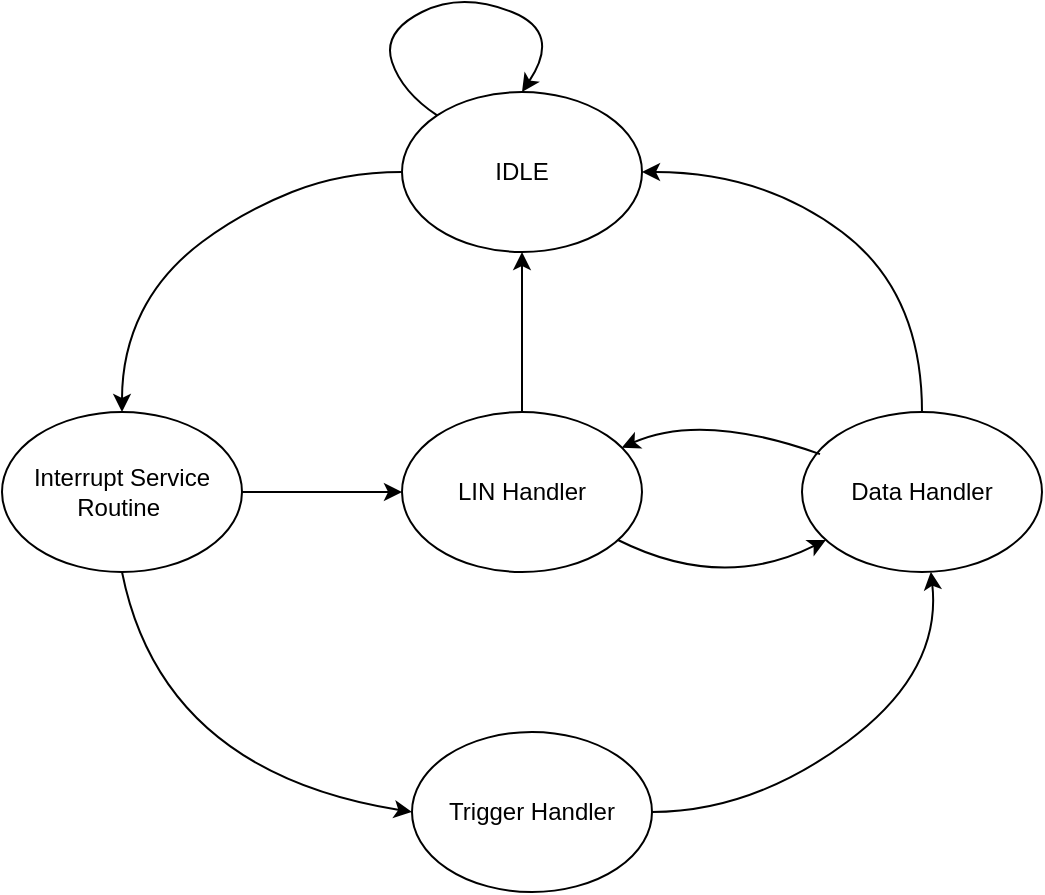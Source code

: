 <mxfile version="21.3.4" type="onedrive">
  <diagram name="Page-1" id="dCpr83XrUGZV8dNtjmbN">
    <mxGraphModel grid="1" page="1" gridSize="10" guides="1" tooltips="1" connect="1" arrows="1" fold="1" pageScale="1" pageWidth="850" pageHeight="1100" math="0" shadow="0">
      <root>
        <mxCell id="0" />
        <mxCell id="1" parent="0" />
        <mxCell id="WQpViB29ZxAoq2dtifOn-1" value="IDLE" style="ellipse;whiteSpace=wrap;html=1;" vertex="1" parent="1">
          <mxGeometry x="360" y="160" width="120" height="80" as="geometry" />
        </mxCell>
        <mxCell id="WQpViB29ZxAoq2dtifOn-27" style="edgeStyle=orthogonalEdgeStyle;rounded=0;orthogonalLoop=1;jettySize=auto;html=1;" edge="1" parent="1" source="WQpViB29ZxAoq2dtifOn-2" target="WQpViB29ZxAoq2dtifOn-1">
          <mxGeometry relative="1" as="geometry" />
        </mxCell>
        <mxCell id="WQpViB29ZxAoq2dtifOn-2" value="LIN Handler" style="ellipse;whiteSpace=wrap;html=1;" vertex="1" parent="1">
          <mxGeometry x="360" y="320" width="120" height="80" as="geometry" />
        </mxCell>
        <mxCell id="WQpViB29ZxAoq2dtifOn-17" style="edgeStyle=orthogonalEdgeStyle;rounded=0;orthogonalLoop=1;jettySize=auto;html=1;entryX=0;entryY=0.5;entryDx=0;entryDy=0;" edge="1" parent="1" source="WQpViB29ZxAoq2dtifOn-3" target="WQpViB29ZxAoq2dtifOn-2">
          <mxGeometry relative="1" as="geometry" />
        </mxCell>
        <mxCell id="WQpViB29ZxAoq2dtifOn-3" value="Interrupt Service&lt;br&gt;Routine&amp;nbsp;" style="ellipse;whiteSpace=wrap;html=1;" vertex="1" parent="1">
          <mxGeometry x="160" y="320" width="120" height="80" as="geometry" />
        </mxCell>
        <mxCell id="WQpViB29ZxAoq2dtifOn-5" value="Trigger Handler" style="ellipse;whiteSpace=wrap;html=1;" vertex="1" parent="1">
          <mxGeometry x="365" y="480" width="120" height="80" as="geometry" />
        </mxCell>
        <mxCell id="WQpViB29ZxAoq2dtifOn-7" value="" style="curved=1;endArrow=classic;html=1;rounded=0;entryX=0.5;entryY=0;entryDx=0;entryDy=0;exitX=0;exitY=0.5;exitDx=0;exitDy=0;" edge="1" parent="1" source="WQpViB29ZxAoq2dtifOn-1" target="WQpViB29ZxAoq2dtifOn-3">
          <mxGeometry width="50" height="50" relative="1" as="geometry">
            <mxPoint x="370" y="200" as="sourcePoint" />
            <mxPoint x="330" y="160" as="targetPoint" />
            <Array as="points">
              <mxPoint x="330" y="200" />
              <mxPoint x="280" y="220" />
              <mxPoint x="240" y="250" />
              <mxPoint x="220" y="290" />
            </Array>
          </mxGeometry>
        </mxCell>
        <mxCell id="WQpViB29ZxAoq2dtifOn-8" value="" style="curved=1;endArrow=classic;html=1;rounded=0;entryX=0;entryY=0.5;entryDx=0;entryDy=0;exitX=0.5;exitY=1;exitDx=0;exitDy=0;" edge="1" parent="1" source="WQpViB29ZxAoq2dtifOn-3" target="WQpViB29ZxAoq2dtifOn-5">
          <mxGeometry width="50" height="50" relative="1" as="geometry">
            <mxPoint x="284" y="390" as="sourcePoint" />
            <mxPoint x="180" y="487" as="targetPoint" />
            <Array as="points">
              <mxPoint x="240" y="500" />
            </Array>
          </mxGeometry>
        </mxCell>
        <mxCell id="WQpViB29ZxAoq2dtifOn-23" value="Data Handler" style="ellipse;whiteSpace=wrap;html=1;" vertex="1" parent="1">
          <mxGeometry x="560" y="320" width="120" height="80" as="geometry" />
        </mxCell>
        <mxCell id="WQpViB29ZxAoq2dtifOn-25" value="" style="curved=1;endArrow=classic;html=1;rounded=0;exitX=0;exitY=0;exitDx=0;exitDy=0;entryX=0.5;entryY=0;entryDx=0;entryDy=0;" edge="1" parent="1" source="WQpViB29ZxAoq2dtifOn-1" target="WQpViB29ZxAoq2dtifOn-1">
          <mxGeometry width="50" height="50" relative="1" as="geometry">
            <mxPoint x="80" y="390" as="sourcePoint" />
            <mxPoint x="130" y="340" as="targetPoint" />
            <Array as="points">
              <mxPoint x="360" y="160" />
              <mxPoint x="350" y="130" />
              <mxPoint x="390" y="110" />
              <mxPoint x="440" y="130" />
            </Array>
          </mxGeometry>
        </mxCell>
        <mxCell id="WQpViB29ZxAoq2dtifOn-28" value="" style="curved=1;endArrow=classic;html=1;rounded=0;" edge="1" parent="1" target="WQpViB29ZxAoq2dtifOn-23">
          <mxGeometry width="50" height="50" relative="1" as="geometry">
            <mxPoint x="485" y="520" as="sourcePoint" />
            <mxPoint x="535" y="470" as="targetPoint" />
            <Array as="points">
              <mxPoint x="535" y="520" />
              <mxPoint x="630" y="450" />
            </Array>
          </mxGeometry>
        </mxCell>
        <mxCell id="WQpViB29ZxAoq2dtifOn-30" value="" style="curved=1;endArrow=classic;html=1;rounded=0;" edge="1" parent="1" source="WQpViB29ZxAoq2dtifOn-2" target="WQpViB29ZxAoq2dtifOn-23">
          <mxGeometry width="50" height="50" relative="1" as="geometry">
            <mxPoint x="450" y="390" as="sourcePoint" />
            <mxPoint x="595" y="510" as="targetPoint" />
            <Array as="points">
              <mxPoint x="520" y="410" />
            </Array>
          </mxGeometry>
        </mxCell>
        <mxCell id="WQpViB29ZxAoq2dtifOn-31" value="" style="curved=1;endArrow=classic;html=1;rounded=0;exitX=0.075;exitY=0.263;exitDx=0;exitDy=0;exitPerimeter=0;" edge="1" parent="1" source="WQpViB29ZxAoq2dtifOn-23" target="WQpViB29ZxAoq2dtifOn-2">
          <mxGeometry width="50" height="50" relative="1" as="geometry">
            <mxPoint x="693" y="280" as="sourcePoint" />
            <mxPoint x="580" y="170" as="targetPoint" />
            <Array as="points">
              <mxPoint x="510" y="320" />
            </Array>
          </mxGeometry>
        </mxCell>
        <mxCell id="WQpViB29ZxAoq2dtifOn-32" value="" style="curved=1;endArrow=classic;html=1;rounded=0;" edge="1" parent="1" source="WQpViB29ZxAoq2dtifOn-23" target="WQpViB29ZxAoq2dtifOn-1">
          <mxGeometry width="50" height="50" relative="1" as="geometry">
            <mxPoint x="600" y="270" as="sourcePoint" />
            <mxPoint x="739" y="150" as="targetPoint" />
            <Array as="points">
              <mxPoint x="620" y="260" />
              <mxPoint x="540" y="200" />
            </Array>
          </mxGeometry>
        </mxCell>
      </root>
    </mxGraphModel>
  </diagram>
</mxfile>
